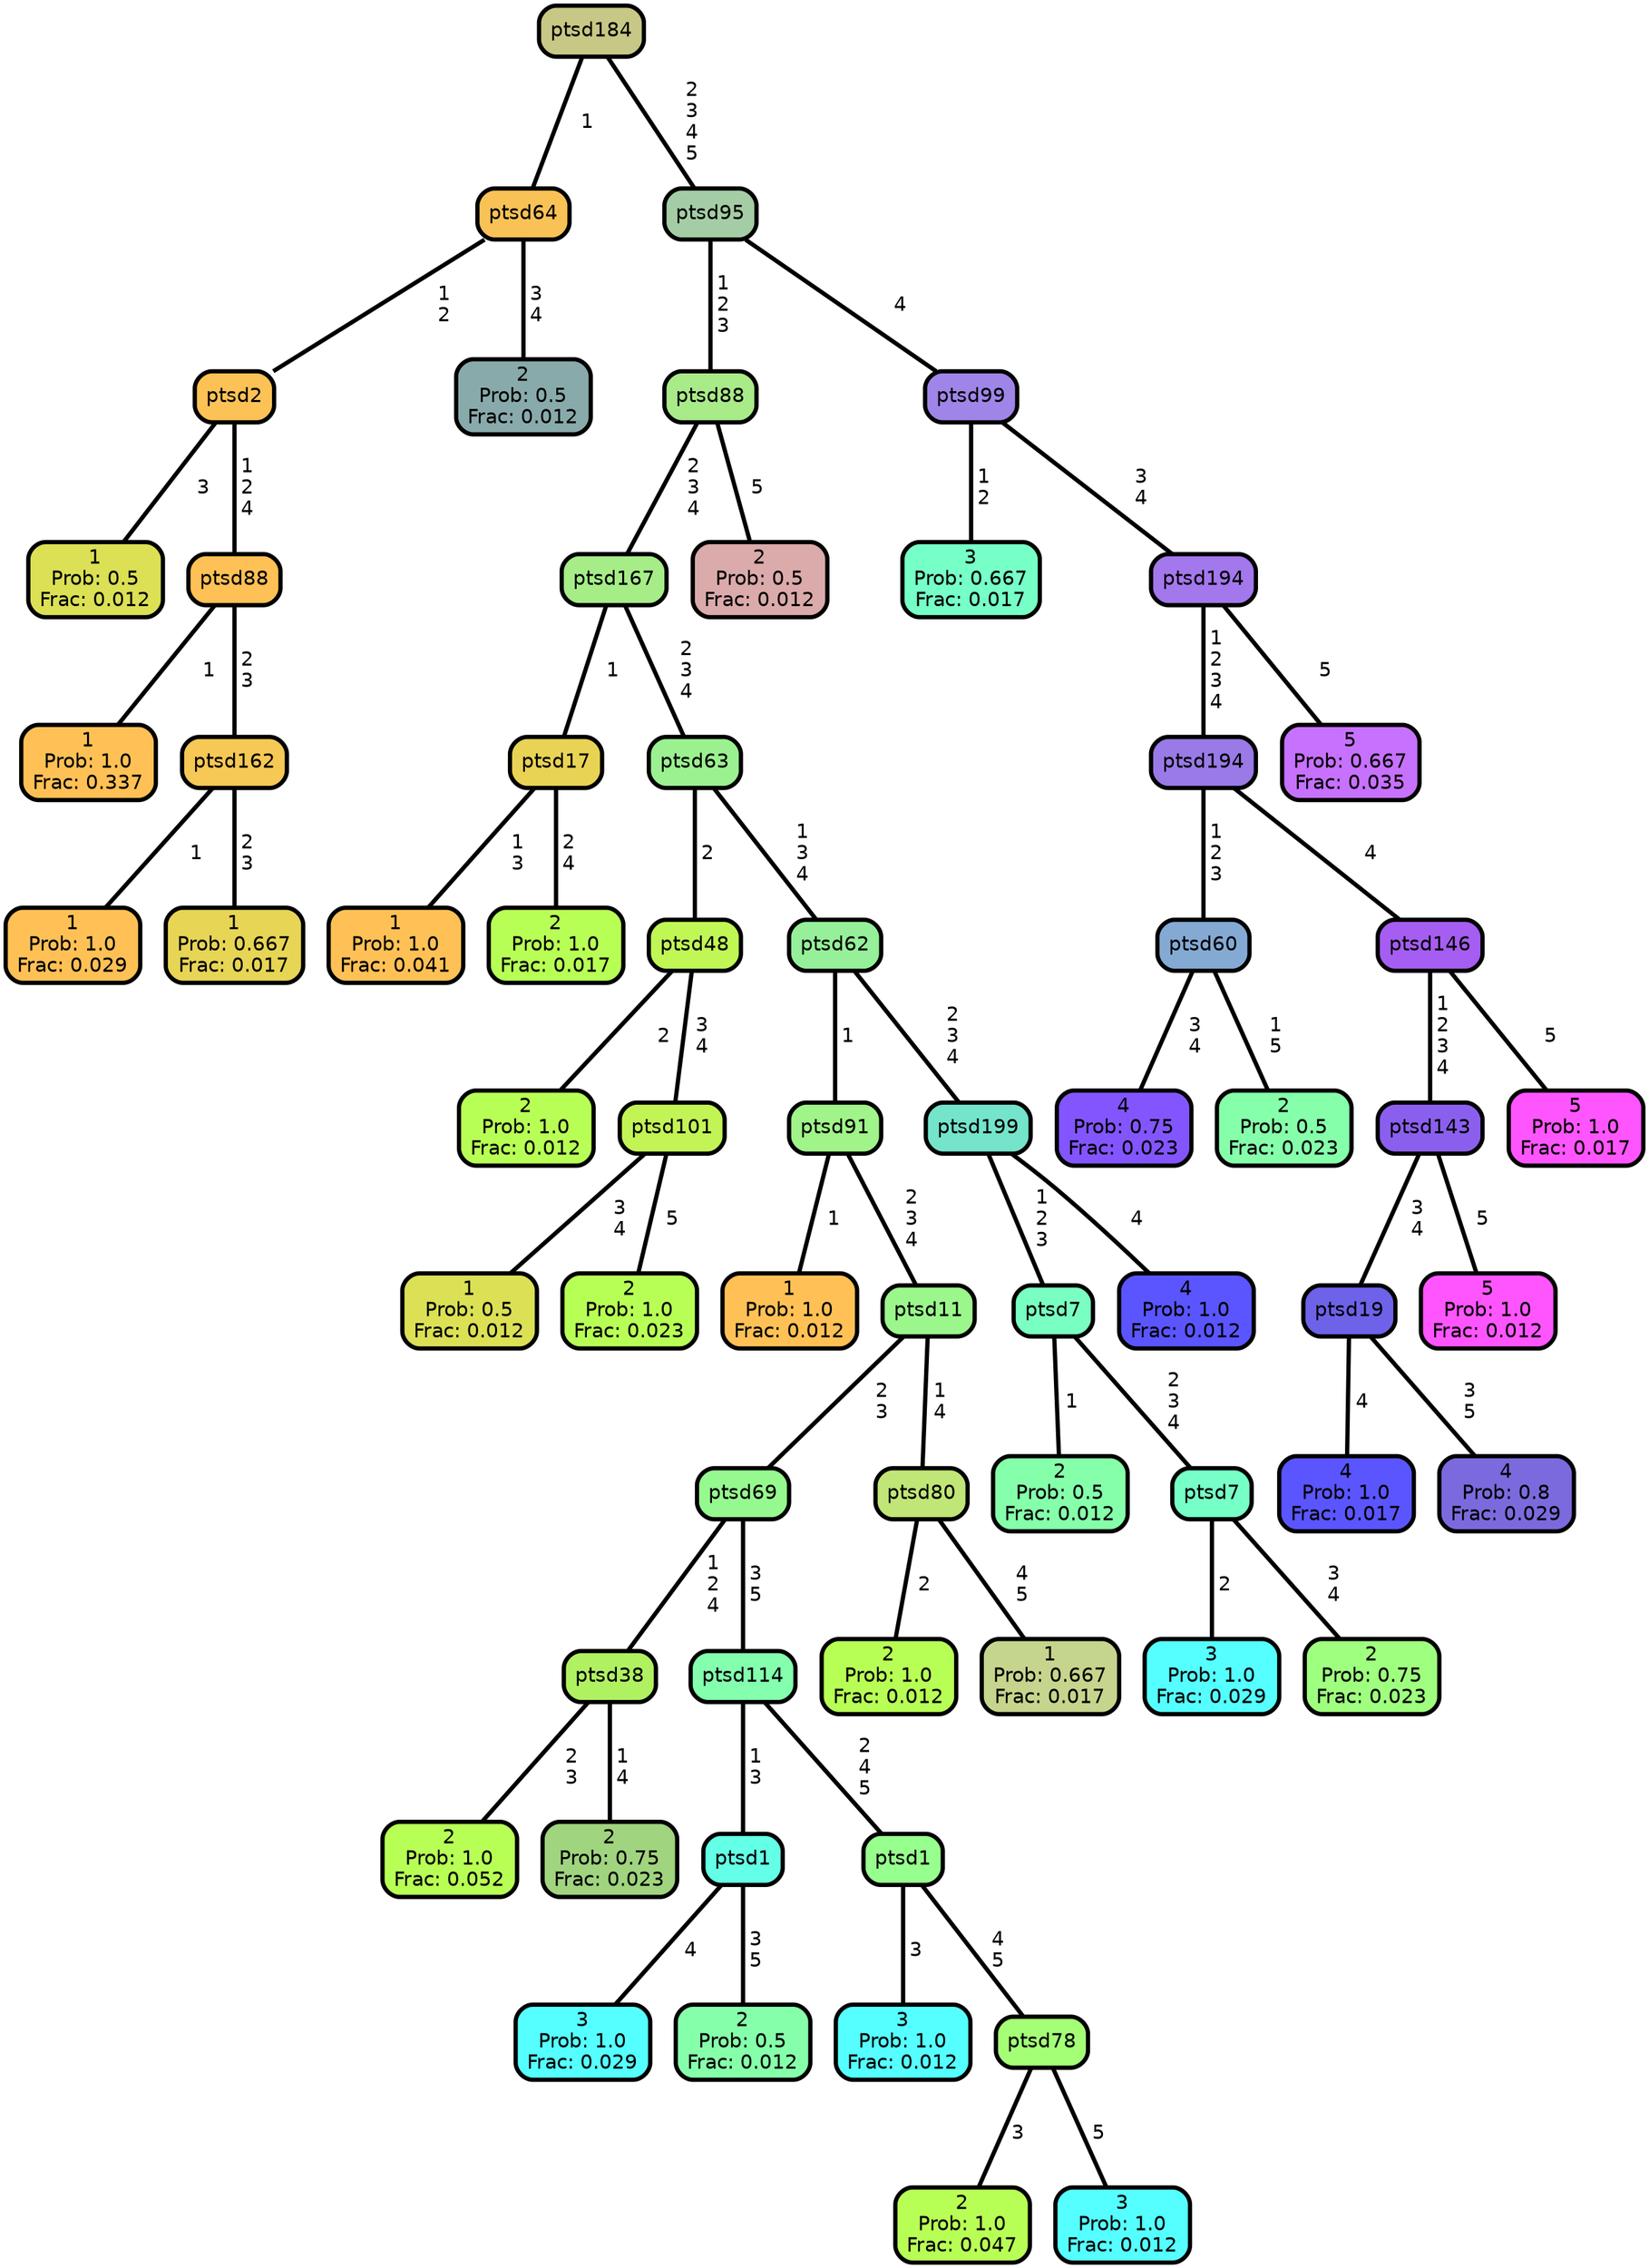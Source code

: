 graph Tree {
node [shape=box, style="filled, rounded",color="black",penwidth="3",fontcolor="black",                 fontname=helvetica] ;
graph [ranksep="0 equally", splines=straight,                 bgcolor=transparent, dpi=200] ;
edge [fontname=helvetica, color=black] ;
0 [label="1
Prob: 0.5
Frac: 0.012", fillcolor="#dbe055"] ;
1 [label="ptsd2", fillcolor="#fcc255"] ;
2 [label="1
Prob: 1.0
Frac: 0.337", fillcolor="#ffc155"] ;
3 [label="ptsd88", fillcolor="#fdc155"] ;
4 [label="1
Prob: 1.0
Frac: 0.029", fillcolor="#ffc155"] ;
5 [label="ptsd162", fillcolor="#f6c855"] ;
6 [label="1
Prob: 0.667
Frac: 0.017", fillcolor="#e7d555"] ;
7 [label="ptsd64", fillcolor="#f9c257"] ;
8 [label="2
Prob: 0.5
Frac: 0.012", fillcolor="#89aaaa"] ;
9 [label="ptsd184", fillcolor="#c7c885"] ;
10 [label="1
Prob: 1.0
Frac: 0.041", fillcolor="#ffc155"] ;
11 [label="ptsd17", fillcolor="#e9d355"] ;
12 [label="2
Prob: 1.0
Frac: 0.017", fillcolor="#b8ff55"] ;
13 [label="ptsd167", fillcolor="#a6ed88"] ;
14 [label="2
Prob: 1.0
Frac: 0.012", fillcolor="#b8ff55"] ;
15 [label="ptsd48", fillcolor="#c0f755"] ;
16 [label="1
Prob: 0.5
Frac: 0.012", fillcolor="#dbe055"] ;
17 [label="ptsd101", fillcolor="#c3f455"] ;
18 [label="2
Prob: 1.0
Frac: 0.023", fillcolor="#b8ff55"] ;
19 [label="ptsd63", fillcolor="#9bf190"] ;
20 [label="1
Prob: 1.0
Frac: 0.012", fillcolor="#ffc155"] ;
21 [label="ptsd91", fillcolor="#a0f489"] ;
22 [label="2
Prob: 1.0
Frac: 0.052", fillcolor="#b8ff55"] ;
23 [label="ptsd38", fillcolor="#b0f162"] ;
24 [label="2
Prob: 0.75
Frac: 0.023", fillcolor="#a0d47f"] ;
25 [label="ptsd69", fillcolor="#96f98f"] ;
26 [label="3
Prob: 1.0
Frac: 0.029", fillcolor="#55ffff"] ;
27 [label="ptsd1", fillcolor="#63ffe6"] ;
28 [label="2
Prob: 0.5
Frac: 0.012", fillcolor="#86ffaa"] ;
29 [label="ptsd114", fillcolor="#83ffae"] ;
30 [label="3
Prob: 1.0
Frac: 0.012", fillcolor="#55ffff"] ;
31 [label="ptsd1", fillcolor="#97ff8d"] ;
32 [label="2
Prob: 1.0
Frac: 0.047", fillcolor="#b8ff55"] ;
33 [label="ptsd78", fillcolor="#a4ff77"] ;
34 [label="3
Prob: 1.0
Frac: 0.012", fillcolor="#55ffff"] ;
35 [label="ptsd11", fillcolor="#9bf78c"] ;
36 [label="2
Prob: 1.0
Frac: 0.012", fillcolor="#b8ff55"] ;
37 [label="ptsd80", fillcolor="#c0e677"] ;
38 [label="1
Prob: 0.667
Frac: 0.017", fillcolor="#c6d58d"] ;
39 [label="ptsd62", fillcolor="#95f099"] ;
40 [label="2
Prob: 0.5
Frac: 0.012", fillcolor="#86ffaa"] ;
41 [label="ptsd7", fillcolor="#79ffc1"] ;
42 [label="3
Prob: 1.0
Frac: 0.029", fillcolor="#55ffff"] ;
43 [label="ptsd7", fillcolor="#76ffc6"] ;
44 [label="2
Prob: 0.75
Frac: 0.023", fillcolor="#9fff7f"] ;
45 [label="ptsd199", fillcolor="#74e4ca"] ;
46 [label="4
Prob: 1.0
Frac: 0.012", fillcolor="#5a55ff"] ;
47 [label="ptsd88", fillcolor="#a8eb88"] ;
48 [label="2
Prob: 0.5
Frac: 0.012", fillcolor="#dbaaaa"] ;
49 [label="ptsd95", fillcolor="#a5cda5"] ;
50 [label="3
Prob: 0.667
Frac: 0.017", fillcolor="#76ffc6"] ;
51 [label="ptsd99", fillcolor="#9f85e8"] ;
52 [label="4
Prob: 0.75
Frac: 0.023", fillcolor="#8355ff"] ;
53 [label="ptsd60", fillcolor="#84aad4"] ;
54 [label="2
Prob: 0.5
Frac: 0.023", fillcolor="#86ffaa"] ;
55 [label="ptsd194", fillcolor="#997ae6"] ;
56 [label="4
Prob: 1.0
Frac: 0.017", fillcolor="#5a55ff"] ;
57 [label="ptsd19", fillcolor="#6e62e9"] ;
58 [label="4
Prob: 0.8
Frac: 0.029", fillcolor="#7b6add"] ;
59 [label="ptsd143", fillcolor="#8b5fee"] ;
60 [label="5
Prob: 1.0
Frac: 0.012", fillcolor="#ff55ff"] ;
61 [label="ptsd146", fillcolor="#a65df1"] ;
62 [label="5
Prob: 1.0
Frac: 0.017", fillcolor="#ff55ff"] ;
63 [label="ptsd194", fillcolor="#a378ec"] ;
64 [label="5
Prob: 0.667
Frac: 0.035", fillcolor="#c771ff"] ;
1 -- 0 [label=" 3",penwidth=3] ;
1 -- 3 [label=" 1\n 2\n 4",penwidth=3] ;
3 -- 2 [label=" 1",penwidth=3] ;
3 -- 5 [label=" 2\n 3",penwidth=3] ;
5 -- 4 [label=" 1",penwidth=3] ;
5 -- 6 [label=" 2\n 3",penwidth=3] ;
7 -- 1 [label=" 1\n 2",penwidth=3] ;
7 -- 8 [label=" 3\n 4",penwidth=3] ;
9 -- 7 [label=" 1",penwidth=3] ;
9 -- 49 [label=" 2\n 3\n 4\n 5",penwidth=3] ;
11 -- 10 [label=" 1\n 3",penwidth=3] ;
11 -- 12 [label=" 2\n 4",penwidth=3] ;
13 -- 11 [label=" 1",penwidth=3] ;
13 -- 19 [label=" 2\n 3\n 4",penwidth=3] ;
15 -- 14 [label=" 2",penwidth=3] ;
15 -- 17 [label=" 3\n 4",penwidth=3] ;
17 -- 16 [label=" 3\n 4",penwidth=3] ;
17 -- 18 [label=" 5",penwidth=3] ;
19 -- 15 [label=" 2",penwidth=3] ;
19 -- 39 [label=" 1\n 3\n 4",penwidth=3] ;
21 -- 20 [label=" 1",penwidth=3] ;
21 -- 35 [label=" 2\n 3\n 4",penwidth=3] ;
23 -- 22 [label=" 2\n 3",penwidth=3] ;
23 -- 24 [label=" 1\n 4",penwidth=3] ;
25 -- 23 [label=" 1\n 2\n 4",penwidth=3] ;
25 -- 29 [label=" 3\n 5",penwidth=3] ;
27 -- 26 [label=" 4",penwidth=3] ;
27 -- 28 [label=" 3\n 5",penwidth=3] ;
29 -- 27 [label=" 1\n 3",penwidth=3] ;
29 -- 31 [label=" 2\n 4\n 5",penwidth=3] ;
31 -- 30 [label=" 3",penwidth=3] ;
31 -- 33 [label=" 4\n 5",penwidth=3] ;
33 -- 32 [label=" 3",penwidth=3] ;
33 -- 34 [label=" 5",penwidth=3] ;
35 -- 25 [label=" 2\n 3",penwidth=3] ;
35 -- 37 [label=" 1\n 4",penwidth=3] ;
37 -- 36 [label=" 2",penwidth=3] ;
37 -- 38 [label=" 4\n 5",penwidth=3] ;
39 -- 21 [label=" 1",penwidth=3] ;
39 -- 45 [label=" 2\n 3\n 4",penwidth=3] ;
41 -- 40 [label=" 1",penwidth=3] ;
41 -- 43 [label=" 2\n 3\n 4",penwidth=3] ;
43 -- 42 [label=" 2",penwidth=3] ;
43 -- 44 [label=" 3\n 4",penwidth=3] ;
45 -- 41 [label=" 1\n 2\n 3",penwidth=3] ;
45 -- 46 [label=" 4",penwidth=3] ;
47 -- 13 [label=" 2\n 3\n 4",penwidth=3] ;
47 -- 48 [label=" 5",penwidth=3] ;
49 -- 47 [label=" 1\n 2\n 3",penwidth=3] ;
49 -- 51 [label=" 4",penwidth=3] ;
51 -- 50 [label=" 1\n 2",penwidth=3] ;
51 -- 63 [label=" 3\n 4",penwidth=3] ;
53 -- 52 [label=" 3\n 4",penwidth=3] ;
53 -- 54 [label=" 1\n 5",penwidth=3] ;
55 -- 53 [label=" 1\n 2\n 3",penwidth=3] ;
55 -- 61 [label=" 4",penwidth=3] ;
57 -- 56 [label=" 4",penwidth=3] ;
57 -- 58 [label=" 3\n 5",penwidth=3] ;
59 -- 57 [label=" 3\n 4",penwidth=3] ;
59 -- 60 [label=" 5",penwidth=3] ;
61 -- 59 [label=" 1\n 2\n 3\n 4",penwidth=3] ;
61 -- 62 [label=" 5",penwidth=3] ;
63 -- 55 [label=" 1\n 2\n 3\n 4",penwidth=3] ;
63 -- 64 [label=" 5",penwidth=3] ;
{rank = same;}}